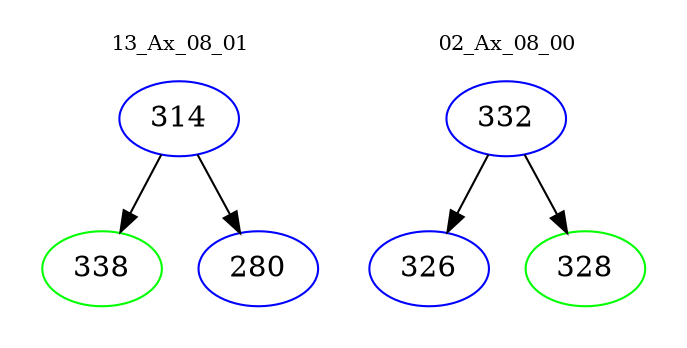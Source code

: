digraph{
subgraph cluster_0 {
color = white
label = "13_Ax_08_01";
fontsize=10;
T0_314 [label="314", color="blue"]
T0_314 -> T0_338 [color="black"]
T0_338 [label="338", color="green"]
T0_314 -> T0_280 [color="black"]
T0_280 [label="280", color="blue"]
}
subgraph cluster_1 {
color = white
label = "02_Ax_08_00";
fontsize=10;
T1_332 [label="332", color="blue"]
T1_332 -> T1_326 [color="black"]
T1_326 [label="326", color="blue"]
T1_332 -> T1_328 [color="black"]
T1_328 [label="328", color="green"]
}
}
